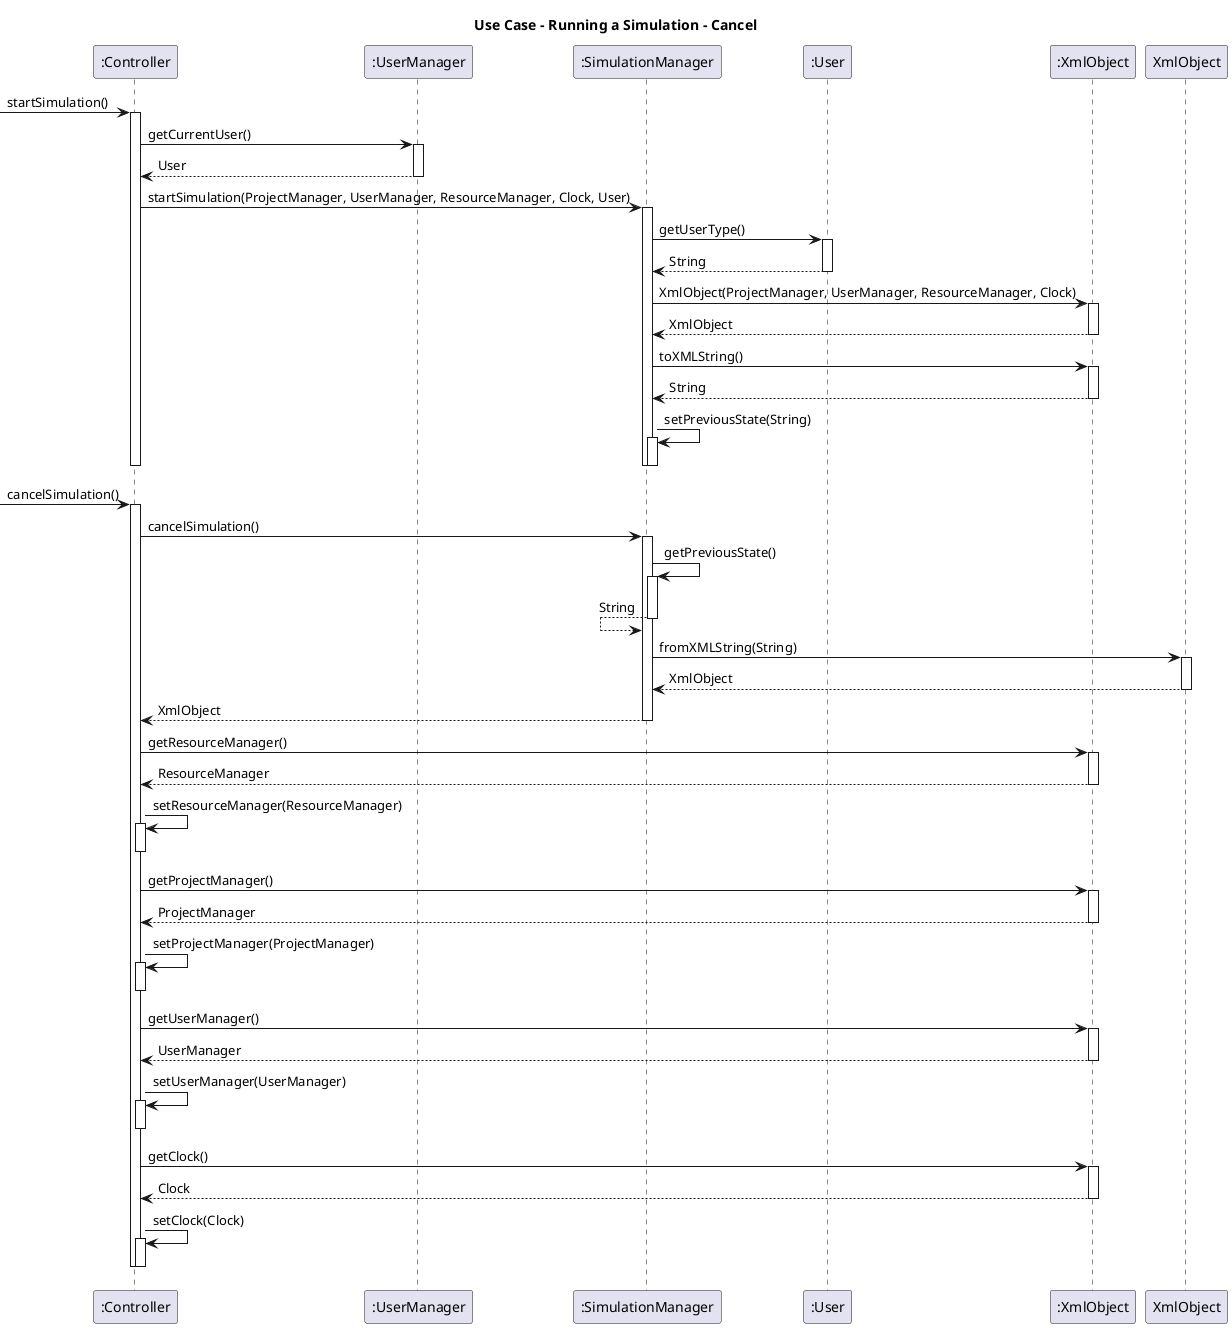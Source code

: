 @startuml

title "Use Case - Running a Simulation - Cancel"

-> ":Controller": startSimulation()
activate ":Controller"

":Controller" -> ":UserManager": getCurrentUser()
activate ":UserManager"
":Controller" <-- ":UserManager": User
deactivate ":UserManager"

":Controller" -> ":SimulationManager": startSimulation(ProjectManager, UserManager, ResourceManager, Clock, User)
activate ":SimulationManager"

":SimulationManager" -> ":User": getUserType()
activate ":User"
":SimulationManager" <-- ":User": String
deactivate ":User"

":SimulationManager" -> ":XmlObject": XmlObject(ProjectManager, UserManager, ResourceManager, Clock)
activate ":XmlObject"
":SimulationManager" <-- ":XmlObject": XmlObject
deactivate ":XmlObject"

":SimulationManager" -> ":XmlObject": toXMLString()
activate ":XmlObject"
":SimulationManager" <-- ":XmlObject": String
deactivate ":XmlObject"

":SimulationManager" -> ":SimulationManager": setPreviousState(String)
activate ":SimulationManager"
deactivate ":SimulationManager"

deactivate ":SimulationManager"

deactivate ":Controller"


-> ":Controller": cancelSimulation()
activate ":Controller"

":Controller" -> ":SimulationManager": cancelSimulation()
activate ":SimulationManager"

":SimulationManager" -> ":SimulationManager": getPreviousState()
activate ":SimulationManager"
":SimulationManager" <-- ":SimulationManager": String
deactivate ":SimulationManager"

":SimulationManager" -> "XmlObject": fromXMLString(String)
activate "XmlObject"
":SimulationManager" <-- "XmlObject": XmlObject
deactivate "XmlObject"

":Controller" <-- ":SimulationManager": XmlObject
deactivate ":SimulationManager"

":Controller" -> ":XmlObject": getResourceManager()
activate ":XmlObject"
":Controller" <-- ":XmlObject": ResourceManager
deactivate ":XmlObject"

":Controller" -> ":Controller": setResourceManager(ResourceManager)
activate ":Controller"
deactivate ":Controller"

":Controller" -> ":XmlObject": getProjectManager()
activate ":XmlObject"
":Controller" <-- ":XmlObject": ProjectManager
deactivate ":XmlObject"

":Controller" -> ":Controller": setProjectManager(ProjectManager)
activate ":Controller"
deactivate ":Controller"

":Controller" -> ":XmlObject": getUserManager()
activate ":XmlObject"
":Controller" <-- ":XmlObject": UserManager
deactivate ":XmlObject"

":Controller" -> ":Controller": setUserManager(UserManager)
activate ":Controller"
deactivate ":Controller"

":Controller" -> ":XmlObject": getClock()
activate ":XmlObject"
":Controller" <-- ":XmlObject": Clock
deactivate ":XmlObject"

":Controller" -> ":Controller": setClock(Clock)
activate ":Controller"
deactivate ":Controller"

deactivate ":Controller"

@enduml

